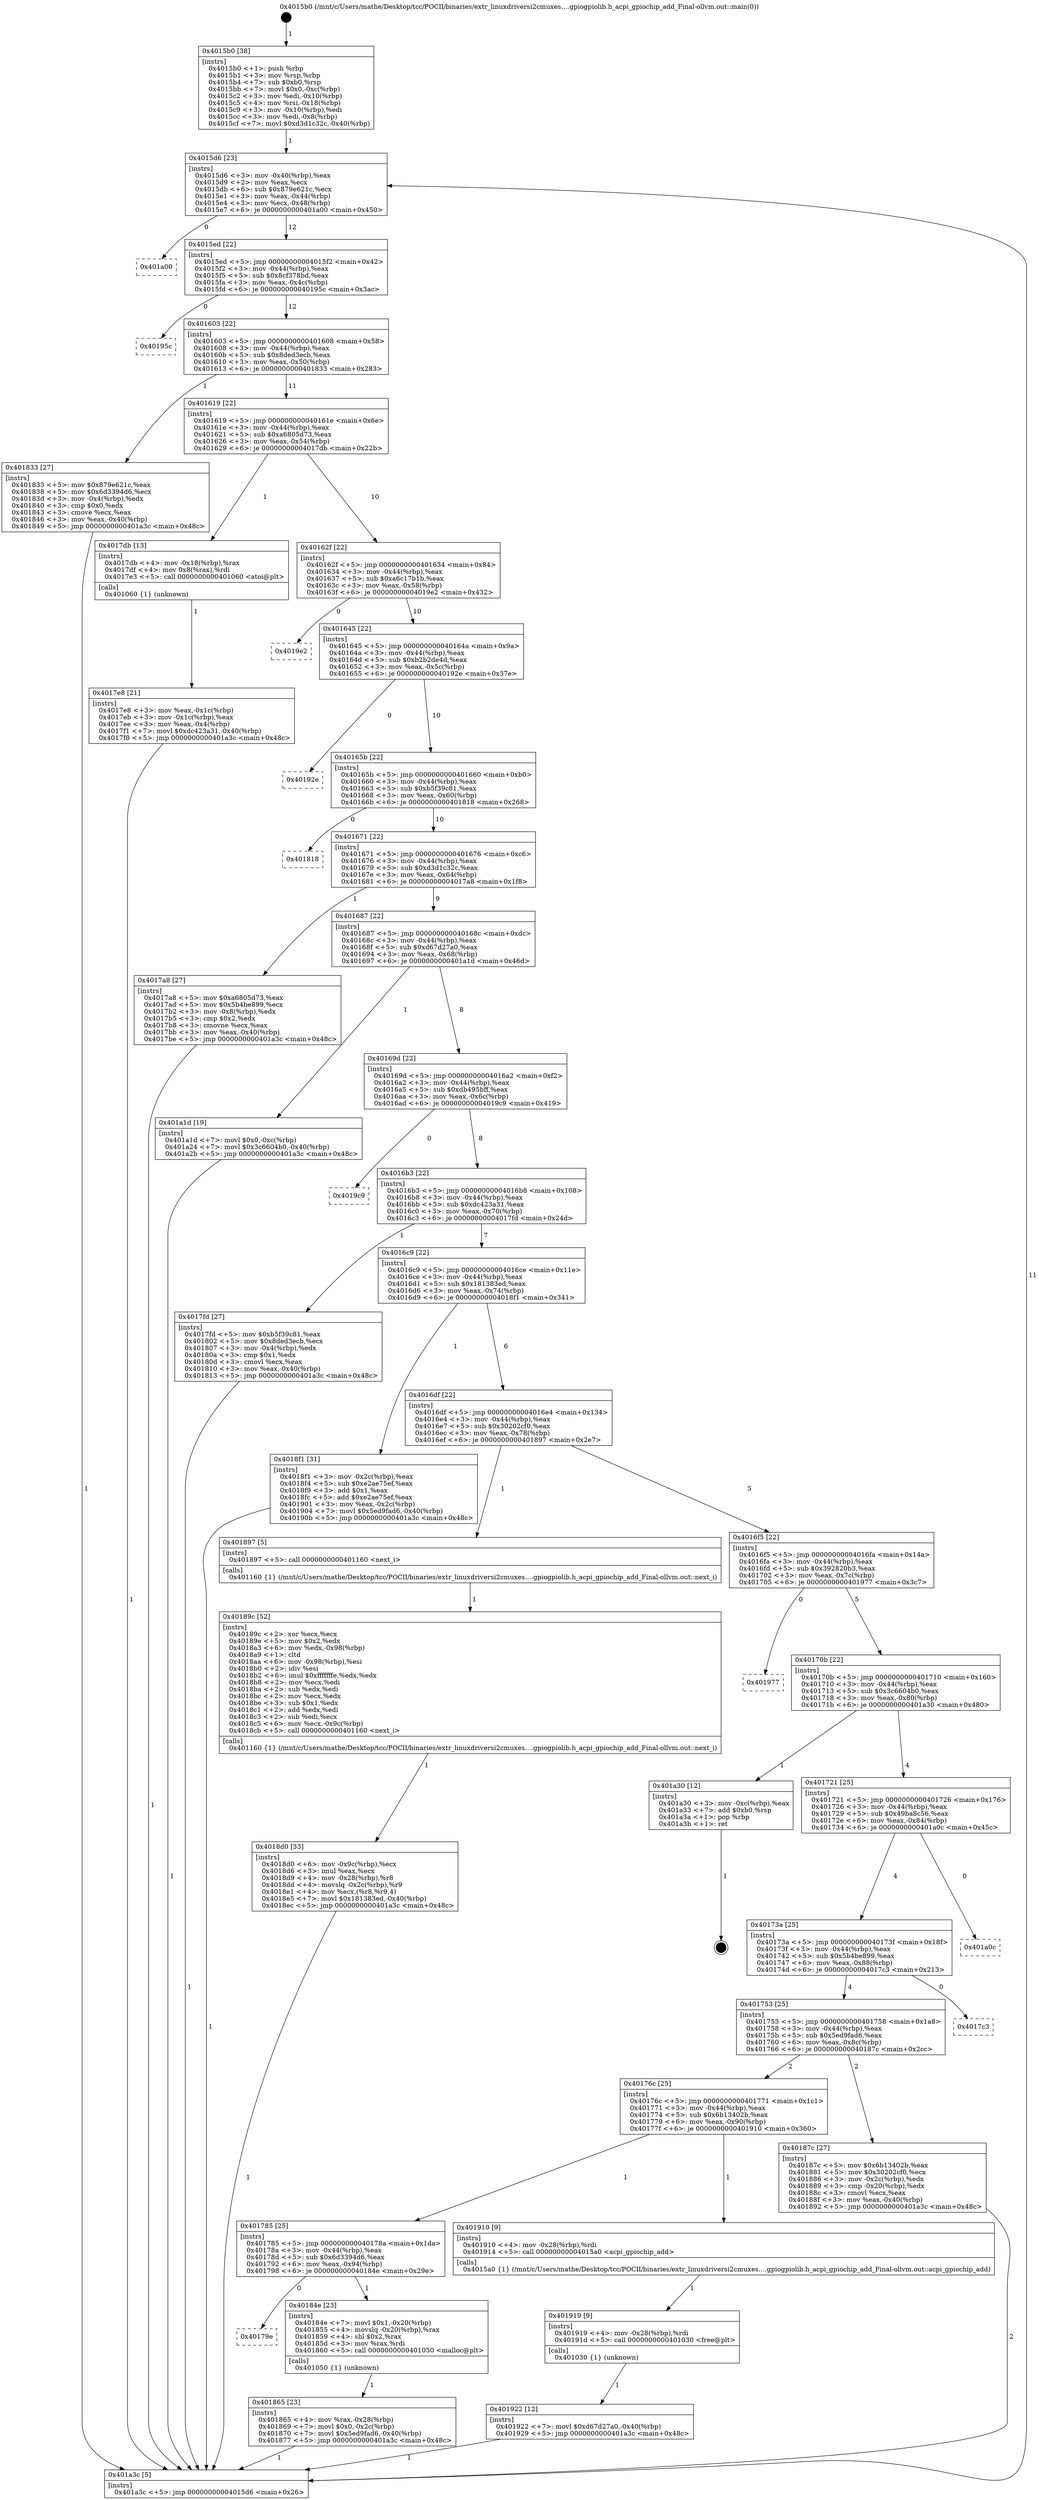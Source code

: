 digraph "0x4015b0" {
  label = "0x4015b0 (/mnt/c/Users/mathe/Desktop/tcc/POCII/binaries/extr_linuxdriversi2cmuxes....gpiogpiolib.h_acpi_gpiochip_add_Final-ollvm.out::main(0))"
  labelloc = "t"
  node[shape=record]

  Entry [label="",width=0.3,height=0.3,shape=circle,fillcolor=black,style=filled]
  "0x4015d6" [label="{
     0x4015d6 [23]\l
     | [instrs]\l
     &nbsp;&nbsp;0x4015d6 \<+3\>: mov -0x40(%rbp),%eax\l
     &nbsp;&nbsp;0x4015d9 \<+2\>: mov %eax,%ecx\l
     &nbsp;&nbsp;0x4015db \<+6\>: sub $0x879e621c,%ecx\l
     &nbsp;&nbsp;0x4015e1 \<+3\>: mov %eax,-0x44(%rbp)\l
     &nbsp;&nbsp;0x4015e4 \<+3\>: mov %ecx,-0x48(%rbp)\l
     &nbsp;&nbsp;0x4015e7 \<+6\>: je 0000000000401a00 \<main+0x450\>\l
  }"]
  "0x401a00" [label="{
     0x401a00\l
  }", style=dashed]
  "0x4015ed" [label="{
     0x4015ed [22]\l
     | [instrs]\l
     &nbsp;&nbsp;0x4015ed \<+5\>: jmp 00000000004015f2 \<main+0x42\>\l
     &nbsp;&nbsp;0x4015f2 \<+3\>: mov -0x44(%rbp),%eax\l
     &nbsp;&nbsp;0x4015f5 \<+5\>: sub $0x8cf378bd,%eax\l
     &nbsp;&nbsp;0x4015fa \<+3\>: mov %eax,-0x4c(%rbp)\l
     &nbsp;&nbsp;0x4015fd \<+6\>: je 000000000040195c \<main+0x3ac\>\l
  }"]
  Exit [label="",width=0.3,height=0.3,shape=circle,fillcolor=black,style=filled,peripheries=2]
  "0x40195c" [label="{
     0x40195c\l
  }", style=dashed]
  "0x401603" [label="{
     0x401603 [22]\l
     | [instrs]\l
     &nbsp;&nbsp;0x401603 \<+5\>: jmp 0000000000401608 \<main+0x58\>\l
     &nbsp;&nbsp;0x401608 \<+3\>: mov -0x44(%rbp),%eax\l
     &nbsp;&nbsp;0x40160b \<+5\>: sub $0x8ded3ecb,%eax\l
     &nbsp;&nbsp;0x401610 \<+3\>: mov %eax,-0x50(%rbp)\l
     &nbsp;&nbsp;0x401613 \<+6\>: je 0000000000401833 \<main+0x283\>\l
  }"]
  "0x401922" [label="{
     0x401922 [12]\l
     | [instrs]\l
     &nbsp;&nbsp;0x401922 \<+7\>: movl $0xd67d27a0,-0x40(%rbp)\l
     &nbsp;&nbsp;0x401929 \<+5\>: jmp 0000000000401a3c \<main+0x48c\>\l
  }"]
  "0x401833" [label="{
     0x401833 [27]\l
     | [instrs]\l
     &nbsp;&nbsp;0x401833 \<+5\>: mov $0x879e621c,%eax\l
     &nbsp;&nbsp;0x401838 \<+5\>: mov $0x6d3394d6,%ecx\l
     &nbsp;&nbsp;0x40183d \<+3\>: mov -0x4(%rbp),%edx\l
     &nbsp;&nbsp;0x401840 \<+3\>: cmp $0x0,%edx\l
     &nbsp;&nbsp;0x401843 \<+3\>: cmove %ecx,%eax\l
     &nbsp;&nbsp;0x401846 \<+3\>: mov %eax,-0x40(%rbp)\l
     &nbsp;&nbsp;0x401849 \<+5\>: jmp 0000000000401a3c \<main+0x48c\>\l
  }"]
  "0x401619" [label="{
     0x401619 [22]\l
     | [instrs]\l
     &nbsp;&nbsp;0x401619 \<+5\>: jmp 000000000040161e \<main+0x6e\>\l
     &nbsp;&nbsp;0x40161e \<+3\>: mov -0x44(%rbp),%eax\l
     &nbsp;&nbsp;0x401621 \<+5\>: sub $0xa6805d73,%eax\l
     &nbsp;&nbsp;0x401626 \<+3\>: mov %eax,-0x54(%rbp)\l
     &nbsp;&nbsp;0x401629 \<+6\>: je 00000000004017db \<main+0x22b\>\l
  }"]
  "0x401919" [label="{
     0x401919 [9]\l
     | [instrs]\l
     &nbsp;&nbsp;0x401919 \<+4\>: mov -0x28(%rbp),%rdi\l
     &nbsp;&nbsp;0x40191d \<+5\>: call 0000000000401030 \<free@plt\>\l
     | [calls]\l
     &nbsp;&nbsp;0x401030 \{1\} (unknown)\l
  }"]
  "0x4017db" [label="{
     0x4017db [13]\l
     | [instrs]\l
     &nbsp;&nbsp;0x4017db \<+4\>: mov -0x18(%rbp),%rax\l
     &nbsp;&nbsp;0x4017df \<+4\>: mov 0x8(%rax),%rdi\l
     &nbsp;&nbsp;0x4017e3 \<+5\>: call 0000000000401060 \<atoi@plt\>\l
     | [calls]\l
     &nbsp;&nbsp;0x401060 \{1\} (unknown)\l
  }"]
  "0x40162f" [label="{
     0x40162f [22]\l
     | [instrs]\l
     &nbsp;&nbsp;0x40162f \<+5\>: jmp 0000000000401634 \<main+0x84\>\l
     &nbsp;&nbsp;0x401634 \<+3\>: mov -0x44(%rbp),%eax\l
     &nbsp;&nbsp;0x401637 \<+5\>: sub $0xa6c17b1b,%eax\l
     &nbsp;&nbsp;0x40163c \<+3\>: mov %eax,-0x58(%rbp)\l
     &nbsp;&nbsp;0x40163f \<+6\>: je 00000000004019e2 \<main+0x432\>\l
  }"]
  "0x4018d0" [label="{
     0x4018d0 [33]\l
     | [instrs]\l
     &nbsp;&nbsp;0x4018d0 \<+6\>: mov -0x9c(%rbp),%ecx\l
     &nbsp;&nbsp;0x4018d6 \<+3\>: imul %eax,%ecx\l
     &nbsp;&nbsp;0x4018d9 \<+4\>: mov -0x28(%rbp),%r8\l
     &nbsp;&nbsp;0x4018dd \<+4\>: movslq -0x2c(%rbp),%r9\l
     &nbsp;&nbsp;0x4018e1 \<+4\>: mov %ecx,(%r8,%r9,4)\l
     &nbsp;&nbsp;0x4018e5 \<+7\>: movl $0x181383ed,-0x40(%rbp)\l
     &nbsp;&nbsp;0x4018ec \<+5\>: jmp 0000000000401a3c \<main+0x48c\>\l
  }"]
  "0x4019e2" [label="{
     0x4019e2\l
  }", style=dashed]
  "0x401645" [label="{
     0x401645 [22]\l
     | [instrs]\l
     &nbsp;&nbsp;0x401645 \<+5\>: jmp 000000000040164a \<main+0x9a\>\l
     &nbsp;&nbsp;0x40164a \<+3\>: mov -0x44(%rbp),%eax\l
     &nbsp;&nbsp;0x40164d \<+5\>: sub $0xb2b2de4d,%eax\l
     &nbsp;&nbsp;0x401652 \<+3\>: mov %eax,-0x5c(%rbp)\l
     &nbsp;&nbsp;0x401655 \<+6\>: je 000000000040192e \<main+0x37e\>\l
  }"]
  "0x40189c" [label="{
     0x40189c [52]\l
     | [instrs]\l
     &nbsp;&nbsp;0x40189c \<+2\>: xor %ecx,%ecx\l
     &nbsp;&nbsp;0x40189e \<+5\>: mov $0x2,%edx\l
     &nbsp;&nbsp;0x4018a3 \<+6\>: mov %edx,-0x98(%rbp)\l
     &nbsp;&nbsp;0x4018a9 \<+1\>: cltd\l
     &nbsp;&nbsp;0x4018aa \<+6\>: mov -0x98(%rbp),%esi\l
     &nbsp;&nbsp;0x4018b0 \<+2\>: idiv %esi\l
     &nbsp;&nbsp;0x4018b2 \<+6\>: imul $0xfffffffe,%edx,%edx\l
     &nbsp;&nbsp;0x4018b8 \<+2\>: mov %ecx,%edi\l
     &nbsp;&nbsp;0x4018ba \<+2\>: sub %edx,%edi\l
     &nbsp;&nbsp;0x4018bc \<+2\>: mov %ecx,%edx\l
     &nbsp;&nbsp;0x4018be \<+3\>: sub $0x1,%edx\l
     &nbsp;&nbsp;0x4018c1 \<+2\>: add %edx,%edi\l
     &nbsp;&nbsp;0x4018c3 \<+2\>: sub %edi,%ecx\l
     &nbsp;&nbsp;0x4018c5 \<+6\>: mov %ecx,-0x9c(%rbp)\l
     &nbsp;&nbsp;0x4018cb \<+5\>: call 0000000000401160 \<next_i\>\l
     | [calls]\l
     &nbsp;&nbsp;0x401160 \{1\} (/mnt/c/Users/mathe/Desktop/tcc/POCII/binaries/extr_linuxdriversi2cmuxes....gpiogpiolib.h_acpi_gpiochip_add_Final-ollvm.out::next_i)\l
  }"]
  "0x40192e" [label="{
     0x40192e\l
  }", style=dashed]
  "0x40165b" [label="{
     0x40165b [22]\l
     | [instrs]\l
     &nbsp;&nbsp;0x40165b \<+5\>: jmp 0000000000401660 \<main+0xb0\>\l
     &nbsp;&nbsp;0x401660 \<+3\>: mov -0x44(%rbp),%eax\l
     &nbsp;&nbsp;0x401663 \<+5\>: sub $0xb5f39c81,%eax\l
     &nbsp;&nbsp;0x401668 \<+3\>: mov %eax,-0x60(%rbp)\l
     &nbsp;&nbsp;0x40166b \<+6\>: je 0000000000401818 \<main+0x268\>\l
  }"]
  "0x401865" [label="{
     0x401865 [23]\l
     | [instrs]\l
     &nbsp;&nbsp;0x401865 \<+4\>: mov %rax,-0x28(%rbp)\l
     &nbsp;&nbsp;0x401869 \<+7\>: movl $0x0,-0x2c(%rbp)\l
     &nbsp;&nbsp;0x401870 \<+7\>: movl $0x5ed9fad6,-0x40(%rbp)\l
     &nbsp;&nbsp;0x401877 \<+5\>: jmp 0000000000401a3c \<main+0x48c\>\l
  }"]
  "0x401818" [label="{
     0x401818\l
  }", style=dashed]
  "0x401671" [label="{
     0x401671 [22]\l
     | [instrs]\l
     &nbsp;&nbsp;0x401671 \<+5\>: jmp 0000000000401676 \<main+0xc6\>\l
     &nbsp;&nbsp;0x401676 \<+3\>: mov -0x44(%rbp),%eax\l
     &nbsp;&nbsp;0x401679 \<+5\>: sub $0xd3d1c32c,%eax\l
     &nbsp;&nbsp;0x40167e \<+3\>: mov %eax,-0x64(%rbp)\l
     &nbsp;&nbsp;0x401681 \<+6\>: je 00000000004017a8 \<main+0x1f8\>\l
  }"]
  "0x40179e" [label="{
     0x40179e\l
  }", style=dashed]
  "0x4017a8" [label="{
     0x4017a8 [27]\l
     | [instrs]\l
     &nbsp;&nbsp;0x4017a8 \<+5\>: mov $0xa6805d73,%eax\l
     &nbsp;&nbsp;0x4017ad \<+5\>: mov $0x5b4be899,%ecx\l
     &nbsp;&nbsp;0x4017b2 \<+3\>: mov -0x8(%rbp),%edx\l
     &nbsp;&nbsp;0x4017b5 \<+3\>: cmp $0x2,%edx\l
     &nbsp;&nbsp;0x4017b8 \<+3\>: cmovne %ecx,%eax\l
     &nbsp;&nbsp;0x4017bb \<+3\>: mov %eax,-0x40(%rbp)\l
     &nbsp;&nbsp;0x4017be \<+5\>: jmp 0000000000401a3c \<main+0x48c\>\l
  }"]
  "0x401687" [label="{
     0x401687 [22]\l
     | [instrs]\l
     &nbsp;&nbsp;0x401687 \<+5\>: jmp 000000000040168c \<main+0xdc\>\l
     &nbsp;&nbsp;0x40168c \<+3\>: mov -0x44(%rbp),%eax\l
     &nbsp;&nbsp;0x40168f \<+5\>: sub $0xd67d27a0,%eax\l
     &nbsp;&nbsp;0x401694 \<+3\>: mov %eax,-0x68(%rbp)\l
     &nbsp;&nbsp;0x401697 \<+6\>: je 0000000000401a1d \<main+0x46d\>\l
  }"]
  "0x401a3c" [label="{
     0x401a3c [5]\l
     | [instrs]\l
     &nbsp;&nbsp;0x401a3c \<+5\>: jmp 00000000004015d6 \<main+0x26\>\l
  }"]
  "0x4015b0" [label="{
     0x4015b0 [38]\l
     | [instrs]\l
     &nbsp;&nbsp;0x4015b0 \<+1\>: push %rbp\l
     &nbsp;&nbsp;0x4015b1 \<+3\>: mov %rsp,%rbp\l
     &nbsp;&nbsp;0x4015b4 \<+7\>: sub $0xb0,%rsp\l
     &nbsp;&nbsp;0x4015bb \<+7\>: movl $0x0,-0xc(%rbp)\l
     &nbsp;&nbsp;0x4015c2 \<+3\>: mov %edi,-0x10(%rbp)\l
     &nbsp;&nbsp;0x4015c5 \<+4\>: mov %rsi,-0x18(%rbp)\l
     &nbsp;&nbsp;0x4015c9 \<+3\>: mov -0x10(%rbp),%edi\l
     &nbsp;&nbsp;0x4015cc \<+3\>: mov %edi,-0x8(%rbp)\l
     &nbsp;&nbsp;0x4015cf \<+7\>: movl $0xd3d1c32c,-0x40(%rbp)\l
  }"]
  "0x4017e8" [label="{
     0x4017e8 [21]\l
     | [instrs]\l
     &nbsp;&nbsp;0x4017e8 \<+3\>: mov %eax,-0x1c(%rbp)\l
     &nbsp;&nbsp;0x4017eb \<+3\>: mov -0x1c(%rbp),%eax\l
     &nbsp;&nbsp;0x4017ee \<+3\>: mov %eax,-0x4(%rbp)\l
     &nbsp;&nbsp;0x4017f1 \<+7\>: movl $0xdc423a31,-0x40(%rbp)\l
     &nbsp;&nbsp;0x4017f8 \<+5\>: jmp 0000000000401a3c \<main+0x48c\>\l
  }"]
  "0x40184e" [label="{
     0x40184e [23]\l
     | [instrs]\l
     &nbsp;&nbsp;0x40184e \<+7\>: movl $0x1,-0x20(%rbp)\l
     &nbsp;&nbsp;0x401855 \<+4\>: movslq -0x20(%rbp),%rax\l
     &nbsp;&nbsp;0x401859 \<+4\>: shl $0x2,%rax\l
     &nbsp;&nbsp;0x40185d \<+3\>: mov %rax,%rdi\l
     &nbsp;&nbsp;0x401860 \<+5\>: call 0000000000401050 \<malloc@plt\>\l
     | [calls]\l
     &nbsp;&nbsp;0x401050 \{1\} (unknown)\l
  }"]
  "0x401a1d" [label="{
     0x401a1d [19]\l
     | [instrs]\l
     &nbsp;&nbsp;0x401a1d \<+7\>: movl $0x0,-0xc(%rbp)\l
     &nbsp;&nbsp;0x401a24 \<+7\>: movl $0x3c6604b0,-0x40(%rbp)\l
     &nbsp;&nbsp;0x401a2b \<+5\>: jmp 0000000000401a3c \<main+0x48c\>\l
  }"]
  "0x40169d" [label="{
     0x40169d [22]\l
     | [instrs]\l
     &nbsp;&nbsp;0x40169d \<+5\>: jmp 00000000004016a2 \<main+0xf2\>\l
     &nbsp;&nbsp;0x4016a2 \<+3\>: mov -0x44(%rbp),%eax\l
     &nbsp;&nbsp;0x4016a5 \<+5\>: sub $0xdb495bff,%eax\l
     &nbsp;&nbsp;0x4016aa \<+3\>: mov %eax,-0x6c(%rbp)\l
     &nbsp;&nbsp;0x4016ad \<+6\>: je 00000000004019c9 \<main+0x419\>\l
  }"]
  "0x401785" [label="{
     0x401785 [25]\l
     | [instrs]\l
     &nbsp;&nbsp;0x401785 \<+5\>: jmp 000000000040178a \<main+0x1da\>\l
     &nbsp;&nbsp;0x40178a \<+3\>: mov -0x44(%rbp),%eax\l
     &nbsp;&nbsp;0x40178d \<+5\>: sub $0x6d3394d6,%eax\l
     &nbsp;&nbsp;0x401792 \<+6\>: mov %eax,-0x94(%rbp)\l
     &nbsp;&nbsp;0x401798 \<+6\>: je 000000000040184e \<main+0x29e\>\l
  }"]
  "0x4019c9" [label="{
     0x4019c9\l
  }", style=dashed]
  "0x4016b3" [label="{
     0x4016b3 [22]\l
     | [instrs]\l
     &nbsp;&nbsp;0x4016b3 \<+5\>: jmp 00000000004016b8 \<main+0x108\>\l
     &nbsp;&nbsp;0x4016b8 \<+3\>: mov -0x44(%rbp),%eax\l
     &nbsp;&nbsp;0x4016bb \<+5\>: sub $0xdc423a31,%eax\l
     &nbsp;&nbsp;0x4016c0 \<+3\>: mov %eax,-0x70(%rbp)\l
     &nbsp;&nbsp;0x4016c3 \<+6\>: je 00000000004017fd \<main+0x24d\>\l
  }"]
  "0x401910" [label="{
     0x401910 [9]\l
     | [instrs]\l
     &nbsp;&nbsp;0x401910 \<+4\>: mov -0x28(%rbp),%rdi\l
     &nbsp;&nbsp;0x401914 \<+5\>: call 00000000004015a0 \<acpi_gpiochip_add\>\l
     | [calls]\l
     &nbsp;&nbsp;0x4015a0 \{1\} (/mnt/c/Users/mathe/Desktop/tcc/POCII/binaries/extr_linuxdriversi2cmuxes....gpiogpiolib.h_acpi_gpiochip_add_Final-ollvm.out::acpi_gpiochip_add)\l
  }"]
  "0x4017fd" [label="{
     0x4017fd [27]\l
     | [instrs]\l
     &nbsp;&nbsp;0x4017fd \<+5\>: mov $0xb5f39c81,%eax\l
     &nbsp;&nbsp;0x401802 \<+5\>: mov $0x8ded3ecb,%ecx\l
     &nbsp;&nbsp;0x401807 \<+3\>: mov -0x4(%rbp),%edx\l
     &nbsp;&nbsp;0x40180a \<+3\>: cmp $0x1,%edx\l
     &nbsp;&nbsp;0x40180d \<+3\>: cmovl %ecx,%eax\l
     &nbsp;&nbsp;0x401810 \<+3\>: mov %eax,-0x40(%rbp)\l
     &nbsp;&nbsp;0x401813 \<+5\>: jmp 0000000000401a3c \<main+0x48c\>\l
  }"]
  "0x4016c9" [label="{
     0x4016c9 [22]\l
     | [instrs]\l
     &nbsp;&nbsp;0x4016c9 \<+5\>: jmp 00000000004016ce \<main+0x11e\>\l
     &nbsp;&nbsp;0x4016ce \<+3\>: mov -0x44(%rbp),%eax\l
     &nbsp;&nbsp;0x4016d1 \<+5\>: sub $0x181383ed,%eax\l
     &nbsp;&nbsp;0x4016d6 \<+3\>: mov %eax,-0x74(%rbp)\l
     &nbsp;&nbsp;0x4016d9 \<+6\>: je 00000000004018f1 \<main+0x341\>\l
  }"]
  "0x40176c" [label="{
     0x40176c [25]\l
     | [instrs]\l
     &nbsp;&nbsp;0x40176c \<+5\>: jmp 0000000000401771 \<main+0x1c1\>\l
     &nbsp;&nbsp;0x401771 \<+3\>: mov -0x44(%rbp),%eax\l
     &nbsp;&nbsp;0x401774 \<+5\>: sub $0x6b13402b,%eax\l
     &nbsp;&nbsp;0x401779 \<+6\>: mov %eax,-0x90(%rbp)\l
     &nbsp;&nbsp;0x40177f \<+6\>: je 0000000000401910 \<main+0x360\>\l
  }"]
  "0x4018f1" [label="{
     0x4018f1 [31]\l
     | [instrs]\l
     &nbsp;&nbsp;0x4018f1 \<+3\>: mov -0x2c(%rbp),%eax\l
     &nbsp;&nbsp;0x4018f4 \<+5\>: sub $0xe2ae75ef,%eax\l
     &nbsp;&nbsp;0x4018f9 \<+3\>: add $0x1,%eax\l
     &nbsp;&nbsp;0x4018fc \<+5\>: add $0xe2ae75ef,%eax\l
     &nbsp;&nbsp;0x401901 \<+3\>: mov %eax,-0x2c(%rbp)\l
     &nbsp;&nbsp;0x401904 \<+7\>: movl $0x5ed9fad6,-0x40(%rbp)\l
     &nbsp;&nbsp;0x40190b \<+5\>: jmp 0000000000401a3c \<main+0x48c\>\l
  }"]
  "0x4016df" [label="{
     0x4016df [22]\l
     | [instrs]\l
     &nbsp;&nbsp;0x4016df \<+5\>: jmp 00000000004016e4 \<main+0x134\>\l
     &nbsp;&nbsp;0x4016e4 \<+3\>: mov -0x44(%rbp),%eax\l
     &nbsp;&nbsp;0x4016e7 \<+5\>: sub $0x30202cf0,%eax\l
     &nbsp;&nbsp;0x4016ec \<+3\>: mov %eax,-0x78(%rbp)\l
     &nbsp;&nbsp;0x4016ef \<+6\>: je 0000000000401897 \<main+0x2e7\>\l
  }"]
  "0x40187c" [label="{
     0x40187c [27]\l
     | [instrs]\l
     &nbsp;&nbsp;0x40187c \<+5\>: mov $0x6b13402b,%eax\l
     &nbsp;&nbsp;0x401881 \<+5\>: mov $0x30202cf0,%ecx\l
     &nbsp;&nbsp;0x401886 \<+3\>: mov -0x2c(%rbp),%edx\l
     &nbsp;&nbsp;0x401889 \<+3\>: cmp -0x20(%rbp),%edx\l
     &nbsp;&nbsp;0x40188c \<+3\>: cmovl %ecx,%eax\l
     &nbsp;&nbsp;0x40188f \<+3\>: mov %eax,-0x40(%rbp)\l
     &nbsp;&nbsp;0x401892 \<+5\>: jmp 0000000000401a3c \<main+0x48c\>\l
  }"]
  "0x401897" [label="{
     0x401897 [5]\l
     | [instrs]\l
     &nbsp;&nbsp;0x401897 \<+5\>: call 0000000000401160 \<next_i\>\l
     | [calls]\l
     &nbsp;&nbsp;0x401160 \{1\} (/mnt/c/Users/mathe/Desktop/tcc/POCII/binaries/extr_linuxdriversi2cmuxes....gpiogpiolib.h_acpi_gpiochip_add_Final-ollvm.out::next_i)\l
  }"]
  "0x4016f5" [label="{
     0x4016f5 [22]\l
     | [instrs]\l
     &nbsp;&nbsp;0x4016f5 \<+5\>: jmp 00000000004016fa \<main+0x14a\>\l
     &nbsp;&nbsp;0x4016fa \<+3\>: mov -0x44(%rbp),%eax\l
     &nbsp;&nbsp;0x4016fd \<+5\>: sub $0x392820b3,%eax\l
     &nbsp;&nbsp;0x401702 \<+3\>: mov %eax,-0x7c(%rbp)\l
     &nbsp;&nbsp;0x401705 \<+6\>: je 0000000000401977 \<main+0x3c7\>\l
  }"]
  "0x401753" [label="{
     0x401753 [25]\l
     | [instrs]\l
     &nbsp;&nbsp;0x401753 \<+5\>: jmp 0000000000401758 \<main+0x1a8\>\l
     &nbsp;&nbsp;0x401758 \<+3\>: mov -0x44(%rbp),%eax\l
     &nbsp;&nbsp;0x40175b \<+5\>: sub $0x5ed9fad6,%eax\l
     &nbsp;&nbsp;0x401760 \<+6\>: mov %eax,-0x8c(%rbp)\l
     &nbsp;&nbsp;0x401766 \<+6\>: je 000000000040187c \<main+0x2cc\>\l
  }"]
  "0x401977" [label="{
     0x401977\l
  }", style=dashed]
  "0x40170b" [label="{
     0x40170b [22]\l
     | [instrs]\l
     &nbsp;&nbsp;0x40170b \<+5\>: jmp 0000000000401710 \<main+0x160\>\l
     &nbsp;&nbsp;0x401710 \<+3\>: mov -0x44(%rbp),%eax\l
     &nbsp;&nbsp;0x401713 \<+5\>: sub $0x3c6604b0,%eax\l
     &nbsp;&nbsp;0x401718 \<+3\>: mov %eax,-0x80(%rbp)\l
     &nbsp;&nbsp;0x40171b \<+6\>: je 0000000000401a30 \<main+0x480\>\l
  }"]
  "0x4017c3" [label="{
     0x4017c3\l
  }", style=dashed]
  "0x401a30" [label="{
     0x401a30 [12]\l
     | [instrs]\l
     &nbsp;&nbsp;0x401a30 \<+3\>: mov -0xc(%rbp),%eax\l
     &nbsp;&nbsp;0x401a33 \<+7\>: add $0xb0,%rsp\l
     &nbsp;&nbsp;0x401a3a \<+1\>: pop %rbp\l
     &nbsp;&nbsp;0x401a3b \<+1\>: ret\l
  }"]
  "0x401721" [label="{
     0x401721 [25]\l
     | [instrs]\l
     &nbsp;&nbsp;0x401721 \<+5\>: jmp 0000000000401726 \<main+0x176\>\l
     &nbsp;&nbsp;0x401726 \<+3\>: mov -0x44(%rbp),%eax\l
     &nbsp;&nbsp;0x401729 \<+5\>: sub $0x49ba8c56,%eax\l
     &nbsp;&nbsp;0x40172e \<+6\>: mov %eax,-0x84(%rbp)\l
     &nbsp;&nbsp;0x401734 \<+6\>: je 0000000000401a0c \<main+0x45c\>\l
  }"]
  "0x40173a" [label="{
     0x40173a [25]\l
     | [instrs]\l
     &nbsp;&nbsp;0x40173a \<+5\>: jmp 000000000040173f \<main+0x18f\>\l
     &nbsp;&nbsp;0x40173f \<+3\>: mov -0x44(%rbp),%eax\l
     &nbsp;&nbsp;0x401742 \<+5\>: sub $0x5b4be899,%eax\l
     &nbsp;&nbsp;0x401747 \<+6\>: mov %eax,-0x88(%rbp)\l
     &nbsp;&nbsp;0x40174d \<+6\>: je 00000000004017c3 \<main+0x213\>\l
  }"]
  "0x401a0c" [label="{
     0x401a0c\l
  }", style=dashed]
  Entry -> "0x4015b0" [label=" 1"]
  "0x4015d6" -> "0x401a00" [label=" 0"]
  "0x4015d6" -> "0x4015ed" [label=" 12"]
  "0x401a30" -> Exit [label=" 1"]
  "0x4015ed" -> "0x40195c" [label=" 0"]
  "0x4015ed" -> "0x401603" [label=" 12"]
  "0x401a1d" -> "0x401a3c" [label=" 1"]
  "0x401603" -> "0x401833" [label=" 1"]
  "0x401603" -> "0x401619" [label=" 11"]
  "0x401922" -> "0x401a3c" [label=" 1"]
  "0x401619" -> "0x4017db" [label=" 1"]
  "0x401619" -> "0x40162f" [label=" 10"]
  "0x401919" -> "0x401922" [label=" 1"]
  "0x40162f" -> "0x4019e2" [label=" 0"]
  "0x40162f" -> "0x401645" [label=" 10"]
  "0x401910" -> "0x401919" [label=" 1"]
  "0x401645" -> "0x40192e" [label=" 0"]
  "0x401645" -> "0x40165b" [label=" 10"]
  "0x4018f1" -> "0x401a3c" [label=" 1"]
  "0x40165b" -> "0x401818" [label=" 0"]
  "0x40165b" -> "0x401671" [label=" 10"]
  "0x4018d0" -> "0x401a3c" [label=" 1"]
  "0x401671" -> "0x4017a8" [label=" 1"]
  "0x401671" -> "0x401687" [label=" 9"]
  "0x4017a8" -> "0x401a3c" [label=" 1"]
  "0x4015b0" -> "0x4015d6" [label=" 1"]
  "0x401a3c" -> "0x4015d6" [label=" 11"]
  "0x4017db" -> "0x4017e8" [label=" 1"]
  "0x4017e8" -> "0x401a3c" [label=" 1"]
  "0x40189c" -> "0x4018d0" [label=" 1"]
  "0x401687" -> "0x401a1d" [label=" 1"]
  "0x401687" -> "0x40169d" [label=" 8"]
  "0x401897" -> "0x40189c" [label=" 1"]
  "0x40169d" -> "0x4019c9" [label=" 0"]
  "0x40169d" -> "0x4016b3" [label=" 8"]
  "0x401865" -> "0x401a3c" [label=" 1"]
  "0x4016b3" -> "0x4017fd" [label=" 1"]
  "0x4016b3" -> "0x4016c9" [label=" 7"]
  "0x4017fd" -> "0x401a3c" [label=" 1"]
  "0x401833" -> "0x401a3c" [label=" 1"]
  "0x40184e" -> "0x401865" [label=" 1"]
  "0x4016c9" -> "0x4018f1" [label=" 1"]
  "0x4016c9" -> "0x4016df" [label=" 6"]
  "0x401785" -> "0x40184e" [label=" 1"]
  "0x4016df" -> "0x401897" [label=" 1"]
  "0x4016df" -> "0x4016f5" [label=" 5"]
  "0x40187c" -> "0x401a3c" [label=" 2"]
  "0x4016f5" -> "0x401977" [label=" 0"]
  "0x4016f5" -> "0x40170b" [label=" 5"]
  "0x40176c" -> "0x401910" [label=" 1"]
  "0x40170b" -> "0x401a30" [label=" 1"]
  "0x40170b" -> "0x401721" [label=" 4"]
  "0x401785" -> "0x40179e" [label=" 0"]
  "0x401721" -> "0x401a0c" [label=" 0"]
  "0x401721" -> "0x40173a" [label=" 4"]
  "0x401753" -> "0x40176c" [label=" 2"]
  "0x40173a" -> "0x4017c3" [label=" 0"]
  "0x40173a" -> "0x401753" [label=" 4"]
  "0x40176c" -> "0x401785" [label=" 1"]
  "0x401753" -> "0x40187c" [label=" 2"]
}
